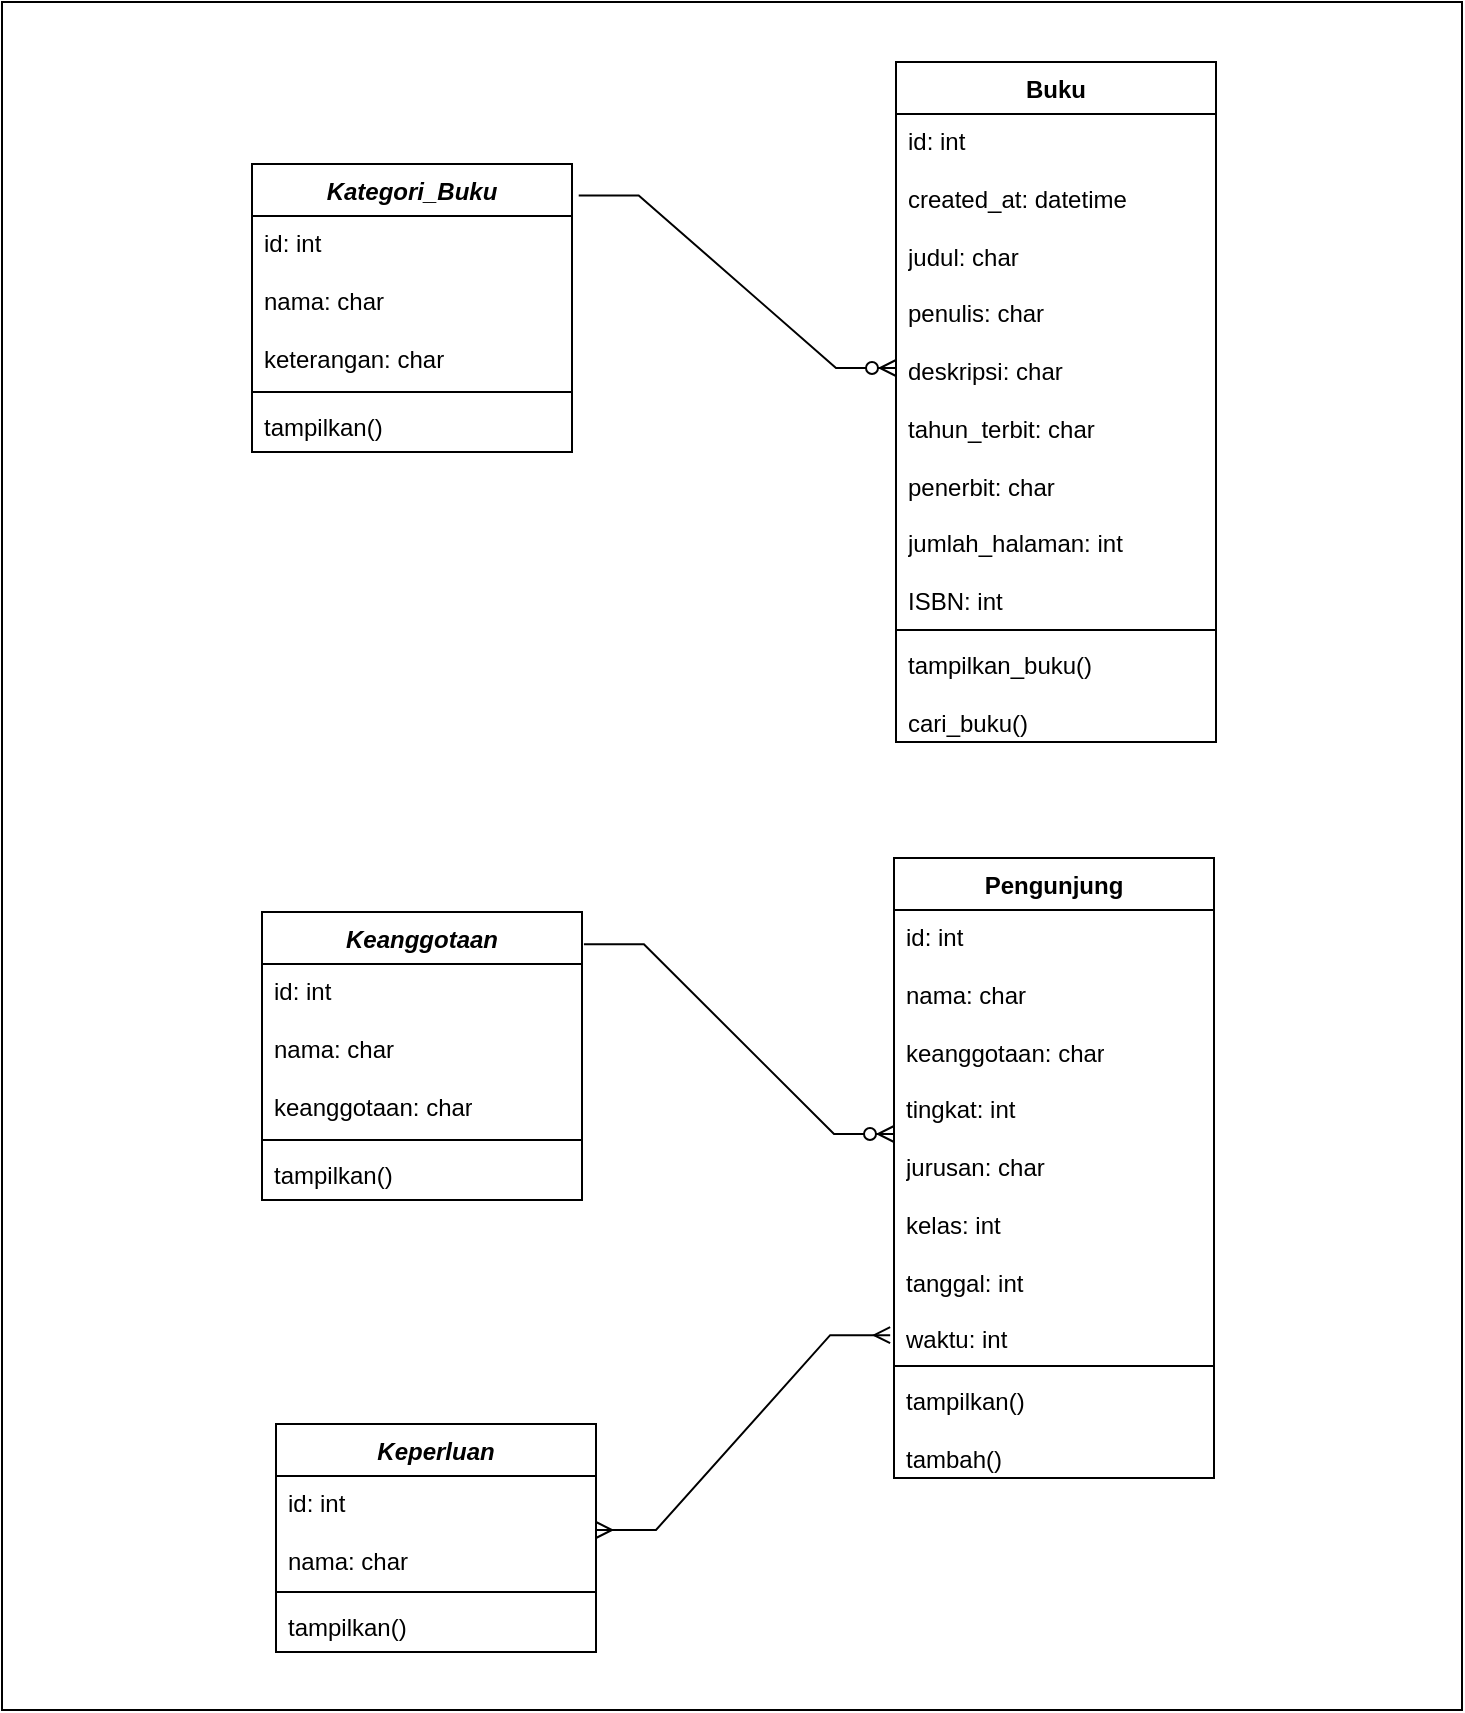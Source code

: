 <mxfile version="23.1.0" type="github">
  <diagram name="Page-1" id="OzblGMNQP7kjeC6ncjpZ">
    <mxGraphModel dx="1032" dy="494" grid="1" gridSize="10" guides="1" tooltips="1" connect="1" arrows="1" fold="1" page="1" pageScale="1" pageWidth="850" pageHeight="1100" math="0" shadow="0">
      <root>
        <mxCell id="0" />
        <mxCell id="1" parent="0" />
        <mxCell id="7pk3-SOGmDkyq5R2XHhR-5" value="" style="rounded=0;whiteSpace=wrap;html=1;" vertex="1" parent="1">
          <mxGeometry x="46" y="160" width="730" height="854" as="geometry" />
        </mxCell>
        <mxCell id="7pk3-SOGmDkyq5R2XHhR-1" value="Buku" style="swimlane;fontStyle=1;align=center;verticalAlign=top;childLayout=stackLayout;horizontal=1;startSize=26;horizontalStack=0;resizeParent=1;resizeParentMax=0;resizeLast=0;collapsible=1;marginBottom=0;whiteSpace=wrap;html=1;" vertex="1" parent="1">
          <mxGeometry x="493" y="190" width="160" height="340" as="geometry" />
        </mxCell>
        <mxCell id="7pk3-SOGmDkyq5R2XHhR-2" value="id: int&lt;br&gt;&lt;br&gt;created_at: datetime&lt;br&gt;&lt;br&gt;judul: char&lt;br&gt;&lt;br&gt;penulis: char&lt;br&gt;&lt;br&gt;deskripsi: char&lt;br&gt;&lt;br&gt;tahun_terbit: char&lt;br&gt;&lt;br&gt;penerbit: char&lt;br&gt;&lt;br&gt;jumlah_halaman: int&lt;br&gt;&lt;br&gt;ISBN: int&lt;br&gt;&lt;br&gt;kategori: char&lt;br&gt;&lt;br&gt;rak: int" style="text;strokeColor=none;fillColor=none;align=left;verticalAlign=top;spacingLeft=4;spacingRight=4;overflow=hidden;rotatable=0;points=[[0,0.5],[1,0.5]];portConstraint=eastwest;whiteSpace=wrap;html=1;" vertex="1" parent="7pk3-SOGmDkyq5R2XHhR-1">
          <mxGeometry y="26" width="160" height="254" as="geometry" />
        </mxCell>
        <mxCell id="7pk3-SOGmDkyq5R2XHhR-3" value="" style="line;strokeWidth=1;fillColor=none;align=left;verticalAlign=middle;spacingTop=-1;spacingLeft=3;spacingRight=3;rotatable=0;labelPosition=right;points=[];portConstraint=eastwest;strokeColor=inherit;" vertex="1" parent="7pk3-SOGmDkyq5R2XHhR-1">
          <mxGeometry y="280" width="160" height="8" as="geometry" />
        </mxCell>
        <mxCell id="7pk3-SOGmDkyq5R2XHhR-4" value="tampilkan_buku()&lt;br&gt;&lt;br&gt;cari_buku()" style="text;strokeColor=none;fillColor=none;align=left;verticalAlign=top;spacingLeft=4;spacingRight=4;overflow=hidden;rotatable=0;points=[[0,0.5],[1,0.5]];portConstraint=eastwest;whiteSpace=wrap;html=1;" vertex="1" parent="7pk3-SOGmDkyq5R2XHhR-1">
          <mxGeometry y="288" width="160" height="52" as="geometry" />
        </mxCell>
        <mxCell id="7pk3-SOGmDkyq5R2XHhR-6" value="Pengunjung" style="swimlane;fontStyle=1;align=center;verticalAlign=top;childLayout=stackLayout;horizontal=1;startSize=26;horizontalStack=0;resizeParent=1;resizeParentMax=0;resizeLast=0;collapsible=1;marginBottom=0;whiteSpace=wrap;html=1;" vertex="1" parent="1">
          <mxGeometry x="492" y="588" width="160" height="310" as="geometry" />
        </mxCell>
        <mxCell id="7pk3-SOGmDkyq5R2XHhR-7" value="id: int&lt;br&gt;&lt;br&gt;nama: char&lt;br&gt;&lt;br&gt;keanggotaan: char&lt;br&gt;&lt;br&gt;tingkat: int&lt;br&gt;&lt;br&gt;jurusan: char&lt;br&gt;&lt;br&gt;kelas: int&lt;br&gt;&lt;br&gt;tanggal: int&lt;br&gt;&lt;br&gt;waktu: int&lt;br&gt;&lt;br&gt;keperluan: char" style="text;strokeColor=none;fillColor=none;align=left;verticalAlign=top;spacingLeft=4;spacingRight=4;overflow=hidden;rotatable=0;points=[[0,0.5],[1,0.5]];portConstraint=eastwest;whiteSpace=wrap;html=1;" vertex="1" parent="7pk3-SOGmDkyq5R2XHhR-6">
          <mxGeometry y="26" width="160" height="224" as="geometry" />
        </mxCell>
        <mxCell id="7pk3-SOGmDkyq5R2XHhR-8" value="" style="line;strokeWidth=1;fillColor=none;align=left;verticalAlign=middle;spacingTop=-1;spacingLeft=3;spacingRight=3;rotatable=0;labelPosition=right;points=[];portConstraint=eastwest;strokeColor=inherit;" vertex="1" parent="7pk3-SOGmDkyq5R2XHhR-6">
          <mxGeometry y="250" width="160" height="8" as="geometry" />
        </mxCell>
        <mxCell id="7pk3-SOGmDkyq5R2XHhR-9" value="tampilkan()&lt;br&gt;&lt;br&gt;tambah()" style="text;strokeColor=none;fillColor=none;align=left;verticalAlign=top;spacingLeft=4;spacingRight=4;overflow=hidden;rotatable=0;points=[[0,0.5],[1,0.5]];portConstraint=eastwest;whiteSpace=wrap;html=1;" vertex="1" parent="7pk3-SOGmDkyq5R2XHhR-6">
          <mxGeometry y="258" width="160" height="52" as="geometry" />
        </mxCell>
        <mxCell id="7pk3-SOGmDkyq5R2XHhR-10" value="&lt;i&gt;Kategori_Buku&lt;/i&gt;" style="swimlane;fontStyle=1;align=center;verticalAlign=top;childLayout=stackLayout;horizontal=1;startSize=26;horizontalStack=0;resizeParent=1;resizeParentMax=0;resizeLast=0;collapsible=1;marginBottom=0;whiteSpace=wrap;html=1;" vertex="1" parent="1">
          <mxGeometry x="171" y="241" width="160" height="144" as="geometry" />
        </mxCell>
        <mxCell id="7pk3-SOGmDkyq5R2XHhR-11" value="id: int&lt;br&gt;&lt;br&gt;nama: char&lt;br&gt;&lt;br&gt;keterangan: char" style="text;strokeColor=none;fillColor=none;align=left;verticalAlign=top;spacingLeft=4;spacingRight=4;overflow=hidden;rotatable=0;points=[[0,0.5],[1,0.5]];portConstraint=eastwest;whiteSpace=wrap;html=1;" vertex="1" parent="7pk3-SOGmDkyq5R2XHhR-10">
          <mxGeometry y="26" width="160" height="84" as="geometry" />
        </mxCell>
        <mxCell id="7pk3-SOGmDkyq5R2XHhR-12" value="" style="line;strokeWidth=1;fillColor=none;align=left;verticalAlign=middle;spacingTop=-1;spacingLeft=3;spacingRight=3;rotatable=0;labelPosition=right;points=[];portConstraint=eastwest;strokeColor=inherit;" vertex="1" parent="7pk3-SOGmDkyq5R2XHhR-10">
          <mxGeometry y="110" width="160" height="8" as="geometry" />
        </mxCell>
        <mxCell id="7pk3-SOGmDkyq5R2XHhR-13" value="tampilkan()" style="text;strokeColor=none;fillColor=none;align=left;verticalAlign=top;spacingLeft=4;spacingRight=4;overflow=hidden;rotatable=0;points=[[0,0.5],[1,0.5]];portConstraint=eastwest;whiteSpace=wrap;html=1;" vertex="1" parent="7pk3-SOGmDkyq5R2XHhR-10">
          <mxGeometry y="118" width="160" height="26" as="geometry" />
        </mxCell>
        <mxCell id="7pk3-SOGmDkyq5R2XHhR-14" value="&lt;i&gt;Keanggotaan&lt;/i&gt;" style="swimlane;fontStyle=1;align=center;verticalAlign=top;childLayout=stackLayout;horizontal=1;startSize=26;horizontalStack=0;resizeParent=1;resizeParentMax=0;resizeLast=0;collapsible=1;marginBottom=0;whiteSpace=wrap;html=1;" vertex="1" parent="1">
          <mxGeometry x="176" y="615" width="160" height="144" as="geometry" />
        </mxCell>
        <mxCell id="7pk3-SOGmDkyq5R2XHhR-15" value="id: int&lt;br&gt;&lt;br&gt;nama: char&lt;br&gt;&lt;br&gt;keanggotaan: char" style="text;strokeColor=none;fillColor=none;align=left;verticalAlign=top;spacingLeft=4;spacingRight=4;overflow=hidden;rotatable=0;points=[[0,0.5],[1,0.5]];portConstraint=eastwest;whiteSpace=wrap;html=1;" vertex="1" parent="7pk3-SOGmDkyq5R2XHhR-14">
          <mxGeometry y="26" width="160" height="84" as="geometry" />
        </mxCell>
        <mxCell id="7pk3-SOGmDkyq5R2XHhR-16" value="" style="line;strokeWidth=1;fillColor=none;align=left;verticalAlign=middle;spacingTop=-1;spacingLeft=3;spacingRight=3;rotatable=0;labelPosition=right;points=[];portConstraint=eastwest;strokeColor=inherit;" vertex="1" parent="7pk3-SOGmDkyq5R2XHhR-14">
          <mxGeometry y="110" width="160" height="8" as="geometry" />
        </mxCell>
        <mxCell id="7pk3-SOGmDkyq5R2XHhR-17" value="tampilkan()" style="text;strokeColor=none;fillColor=none;align=left;verticalAlign=top;spacingLeft=4;spacingRight=4;overflow=hidden;rotatable=0;points=[[0,0.5],[1,0.5]];portConstraint=eastwest;whiteSpace=wrap;html=1;" vertex="1" parent="7pk3-SOGmDkyq5R2XHhR-14">
          <mxGeometry y="118" width="160" height="26" as="geometry" />
        </mxCell>
        <mxCell id="7pk3-SOGmDkyq5R2XHhR-18" value="&lt;i&gt;Keperluan&lt;/i&gt;" style="swimlane;fontStyle=1;align=center;verticalAlign=top;childLayout=stackLayout;horizontal=1;startSize=26;horizontalStack=0;resizeParent=1;resizeParentMax=0;resizeLast=0;collapsible=1;marginBottom=0;whiteSpace=wrap;html=1;" vertex="1" parent="1">
          <mxGeometry x="183" y="871" width="160" height="114" as="geometry" />
        </mxCell>
        <mxCell id="7pk3-SOGmDkyq5R2XHhR-19" value="id: int&lt;br&gt;&lt;br&gt;nama: char" style="text;strokeColor=none;fillColor=none;align=left;verticalAlign=top;spacingLeft=4;spacingRight=4;overflow=hidden;rotatable=0;points=[[0,0.5],[1,0.5]];portConstraint=eastwest;whiteSpace=wrap;html=1;" vertex="1" parent="7pk3-SOGmDkyq5R2XHhR-18">
          <mxGeometry y="26" width="160" height="54" as="geometry" />
        </mxCell>
        <mxCell id="7pk3-SOGmDkyq5R2XHhR-20" value="" style="line;strokeWidth=1;fillColor=none;align=left;verticalAlign=middle;spacingTop=-1;spacingLeft=3;spacingRight=3;rotatable=0;labelPosition=right;points=[];portConstraint=eastwest;strokeColor=inherit;" vertex="1" parent="7pk3-SOGmDkyq5R2XHhR-18">
          <mxGeometry y="80" width="160" height="8" as="geometry" />
        </mxCell>
        <mxCell id="7pk3-SOGmDkyq5R2XHhR-21" value="tampilkan()" style="text;strokeColor=none;fillColor=none;align=left;verticalAlign=top;spacingLeft=4;spacingRight=4;overflow=hidden;rotatable=0;points=[[0,0.5],[1,0.5]];portConstraint=eastwest;whiteSpace=wrap;html=1;" vertex="1" parent="7pk3-SOGmDkyq5R2XHhR-18">
          <mxGeometry y="88" width="160" height="26" as="geometry" />
        </mxCell>
        <mxCell id="7pk3-SOGmDkyq5R2XHhR-23" value="" style="edgeStyle=entityRelationEdgeStyle;fontSize=12;html=1;endArrow=ERzeroToMany;endFill=1;rounded=0;exitX=1.006;exitY=0.112;exitDx=0;exitDy=0;exitPerimeter=0;" edge="1" parent="1" source="7pk3-SOGmDkyq5R2XHhR-14" target="7pk3-SOGmDkyq5R2XHhR-7">
          <mxGeometry width="100" height="100" relative="1" as="geometry">
            <mxPoint x="290" y="670" as="sourcePoint" />
            <mxPoint x="390" y="570" as="targetPoint" />
            <Array as="points">
              <mxPoint x="350" y="750" />
              <mxPoint x="350" y="710" />
              <mxPoint x="310" y="720" />
              <mxPoint x="320" y="600" />
              <mxPoint x="420" y="620" />
              <mxPoint x="420" y="640" />
            </Array>
          </mxGeometry>
        </mxCell>
        <mxCell id="7pk3-SOGmDkyq5R2XHhR-26" value="" style="edgeStyle=entityRelationEdgeStyle;fontSize=12;html=1;endArrow=ERmany;startArrow=ERmany;rounded=0;exitX=1;exitY=0.5;exitDx=0;exitDy=0;entryX=-0.012;entryY=0.949;entryDx=0;entryDy=0;entryPerimeter=0;" edge="1" parent="1" source="7pk3-SOGmDkyq5R2XHhR-19" target="7pk3-SOGmDkyq5R2XHhR-7">
          <mxGeometry width="100" height="100" relative="1" as="geometry">
            <mxPoint x="375" y="940" as="sourcePoint" />
            <mxPoint x="475" y="840" as="targetPoint" />
            <Array as="points">
              <mxPoint x="425" y="980" />
              <mxPoint x="530" y="940" />
              <mxPoint x="470" y="910" />
            </Array>
          </mxGeometry>
        </mxCell>
        <mxCell id="7pk3-SOGmDkyq5R2XHhR-28" value="" style="edgeStyle=entityRelationEdgeStyle;fontSize=12;html=1;endArrow=ERzeroToMany;endFill=1;rounded=0;exitX=1.021;exitY=0.109;exitDx=0;exitDy=0;exitPerimeter=0;entryX=0;entryY=0.5;entryDx=0;entryDy=0;" edge="1" parent="1" source="7pk3-SOGmDkyq5R2XHhR-10" target="7pk3-SOGmDkyq5R2XHhR-2">
          <mxGeometry width="100" height="100" relative="1" as="geometry">
            <mxPoint x="370" y="450" as="sourcePoint" />
            <mxPoint x="470" y="350" as="targetPoint" />
          </mxGeometry>
        </mxCell>
      </root>
    </mxGraphModel>
  </diagram>
</mxfile>

